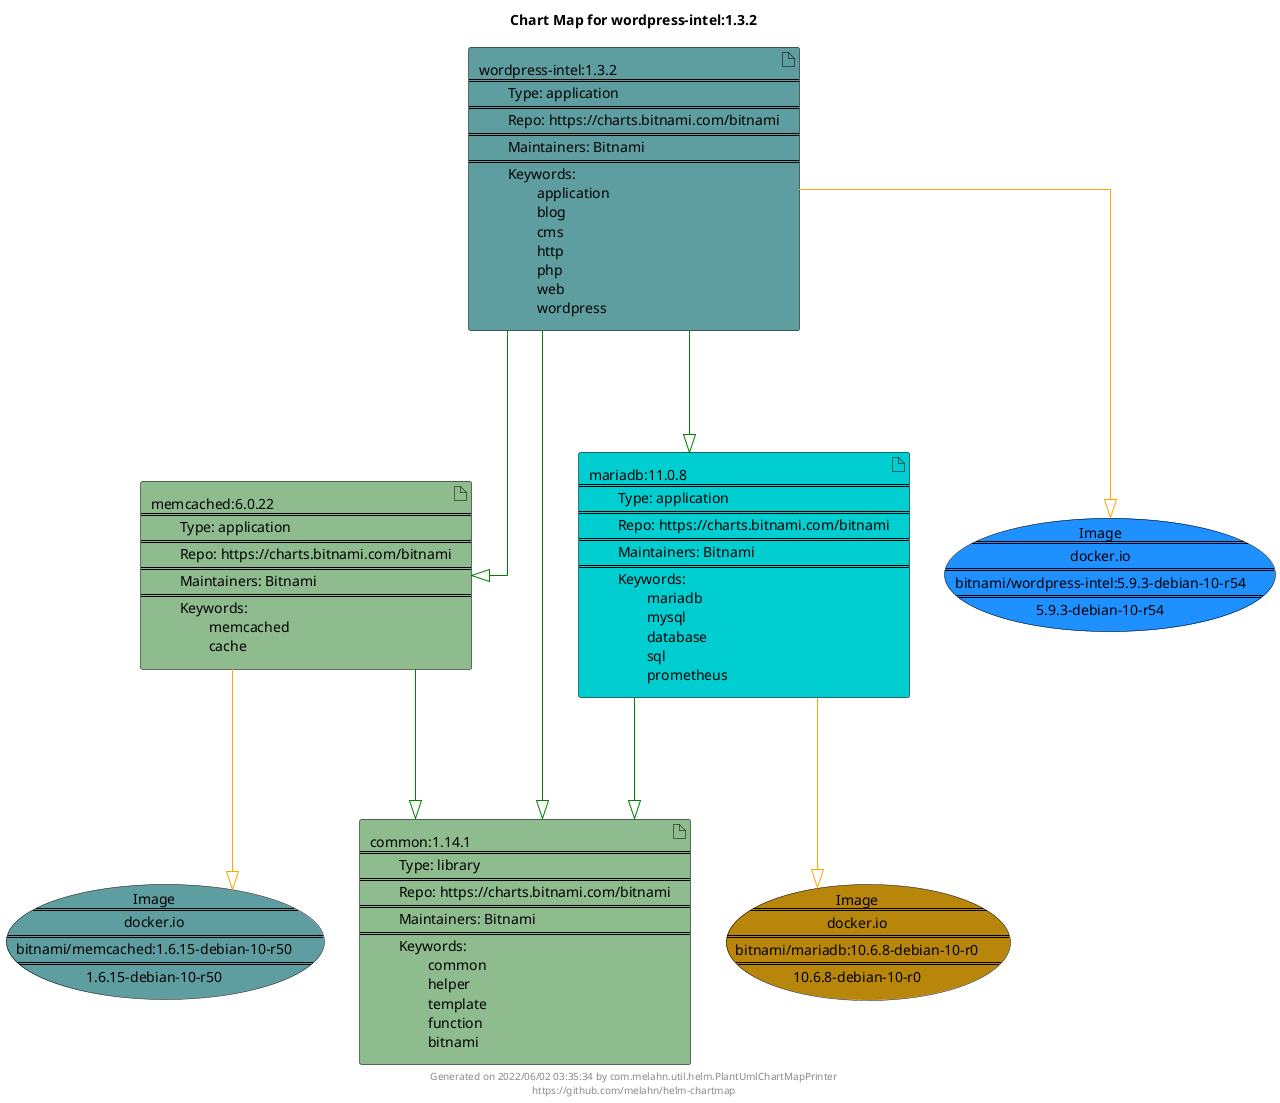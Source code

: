@startuml
skinparam linetype ortho
skinparam backgroundColor white
skinparam usecaseBorderColor black
skinparam usecaseArrowColor LightSlateGray
skinparam artifactBorderColor black
skinparam artifactArrowColor LightSlateGray

title Chart Map for wordpress-intel:1.3.2

'There are 4 referenced Helm Charts
artifact "wordpress-intel:1.3.2\n====\n\tType: application\n====\n\tRepo: https://charts.bitnami.com/bitnami\n====\n\tMaintainers: Bitnami\n====\n\tKeywords: \n\t\tapplication\n\t\tblog\n\t\tcms\n\t\thttp\n\t\tphp\n\t\tweb\n\t\twordpress" as wordpress_intel_1_3_2 #CadetBlue
artifact "memcached:6.0.22\n====\n\tType: application\n====\n\tRepo: https://charts.bitnami.com/bitnami\n====\n\tMaintainers: Bitnami\n====\n\tKeywords: \n\t\tmemcached\n\t\tcache" as memcached_6_0_22 #DarkSeaGreen
artifact "common:1.14.1\n====\n\tType: library\n====\n\tRepo: https://charts.bitnami.com/bitnami\n====\n\tMaintainers: Bitnami\n====\n\tKeywords: \n\t\tcommon\n\t\thelper\n\t\ttemplate\n\t\tfunction\n\t\tbitnami" as common_1_14_1 #DarkSeaGreen
artifact "mariadb:11.0.8\n====\n\tType: application\n====\n\tRepo: https://charts.bitnami.com/bitnami\n====\n\tMaintainers: Bitnami\n====\n\tKeywords: \n\t\tmariadb\n\t\tmysql\n\t\tdatabase\n\t\tsql\n\t\tprometheus" as mariadb_11_0_8 #DarkTurquoise

'There are 3 referenced Docker Images
usecase "Image\n====\ndocker.io\n====\nbitnami/wordpress-intel:5.9.3-debian-10-r54\n====\n5.9.3-debian-10-r54" as docker_io_bitnami_wordpress_intel_5_9_3_debian_10_r54 #DodgerBlue
usecase "Image\n====\ndocker.io\n====\nbitnami/memcached:1.6.15-debian-10-r50\n====\n1.6.15-debian-10-r50" as docker_io_bitnami_memcached_1_6_15_debian_10_r50 #CadetBlue
usecase "Image\n====\ndocker.io\n====\nbitnami/mariadb:10.6.8-debian-10-r0\n====\n10.6.8-debian-10-r0" as docker_io_bitnami_mariadb_10_6_8_debian_10_r0 #DarkGoldenRod

'Chart Dependencies
wordpress_intel_1_3_2--[#green]-|>mariadb_11_0_8
mariadb_11_0_8--[#green]-|>common_1_14_1
wordpress_intel_1_3_2--[#green]-|>memcached_6_0_22
memcached_6_0_22--[#green]-|>common_1_14_1
wordpress_intel_1_3_2--[#green]-|>common_1_14_1
wordpress_intel_1_3_2--[#orange]-|>docker_io_bitnami_wordpress_intel_5_9_3_debian_10_r54
memcached_6_0_22--[#orange]-|>docker_io_bitnami_memcached_1_6_15_debian_10_r50
mariadb_11_0_8--[#orange]-|>docker_io_bitnami_mariadb_10_6_8_debian_10_r0

center footer Generated on 2022/06/02 03:35:34 by com.melahn.util.helm.PlantUmlChartMapPrinter\nhttps://github.com/melahn/helm-chartmap
@enduml
